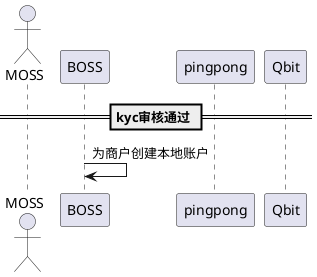 @startuml
'https://plantuml.com/sequence-diagram


actor MOSS
participant BOSS
participant pingpong
participant Qbit


== kyc审核通过 ==

BOSS -> BOSS: 为商户创建本地账户

@enduml